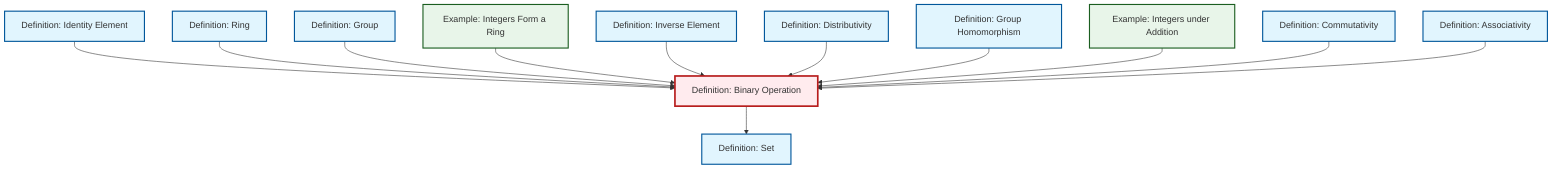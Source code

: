 graph TD
    classDef definition fill:#e1f5fe,stroke:#01579b,stroke-width:2px
    classDef theorem fill:#f3e5f5,stroke:#4a148c,stroke-width:2px
    classDef axiom fill:#fff3e0,stroke:#e65100,stroke-width:2px
    classDef example fill:#e8f5e9,stroke:#1b5e20,stroke-width:2px
    classDef current fill:#ffebee,stroke:#b71c1c,stroke-width:3px
    def-group["Definition: Group"]:::definition
    def-commutativity["Definition: Commutativity"]:::definition
    def-binary-operation["Definition: Binary Operation"]:::definition
    def-associativity["Definition: Associativity"]:::definition
    def-set["Definition: Set"]:::definition
    ex-integers-addition["Example: Integers under Addition"]:::example
    def-inverse-element["Definition: Inverse Element"]:::definition
    def-distributivity["Definition: Distributivity"]:::definition
    def-identity-element["Definition: Identity Element"]:::definition
    ex-integers-ring["Example: Integers Form a Ring"]:::example
    def-ring["Definition: Ring"]:::definition
    def-homomorphism["Definition: Group Homomorphism"]:::definition
    def-binary-operation --> def-set
    def-identity-element --> def-binary-operation
    def-ring --> def-binary-operation
    def-group --> def-binary-operation
    ex-integers-ring --> def-binary-operation
    def-inverse-element --> def-binary-operation
    def-distributivity --> def-binary-operation
    def-homomorphism --> def-binary-operation
    ex-integers-addition --> def-binary-operation
    def-commutativity --> def-binary-operation
    def-associativity --> def-binary-operation
    class def-binary-operation current